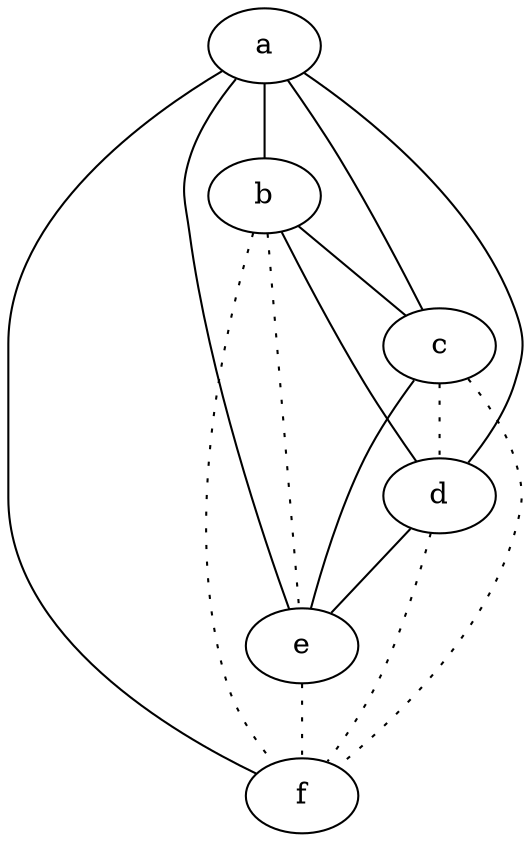 graph {
a -- b;
a -- c;
a -- d;
a -- e;
a -- f;
b -- c;
b -- d;
b -- e [style=dotted];
b -- f [style=dotted];
c -- d [style=dotted];
c -- e;
c -- f [style=dotted];
d -- e;
d -- f [style=dotted];
e -- f [style=dotted];
}
